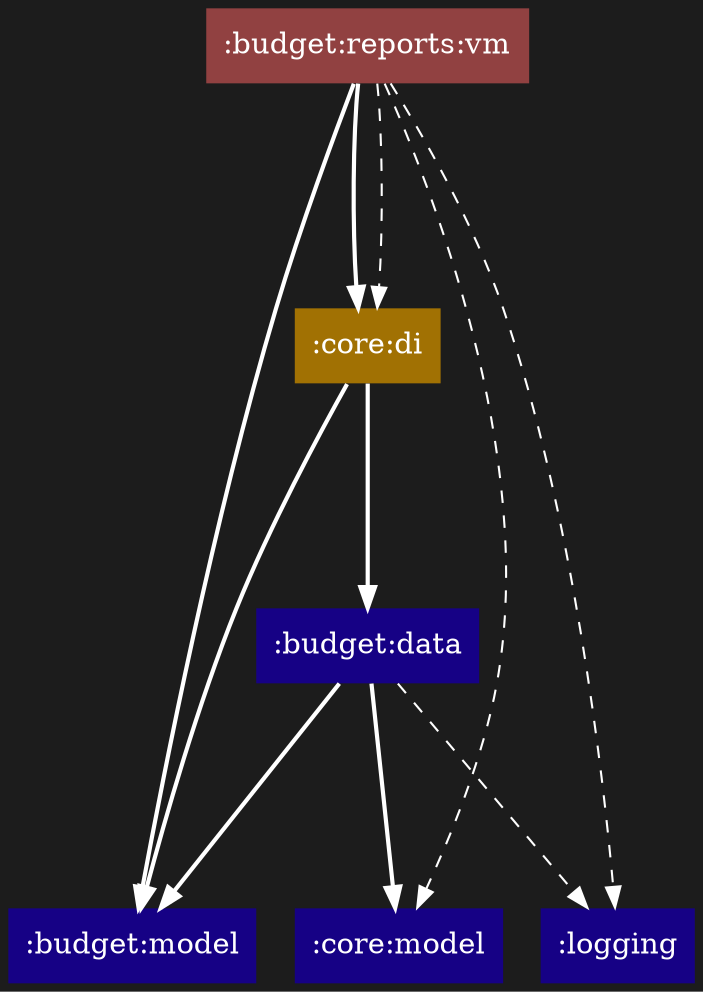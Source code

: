 digraph {
  edge [arrowhead="normal",color="white"]
  graph [layout="dot",bgcolor="#1c1c1c",rankdir="TB",ranksep="1.5"]
  node [shape="box",style="filled",fontcolor="white",color="transparent"]
  ":budget:data" [fillcolor="#160185"]
  ":budget:model" [fillcolor="#160185"]
  ":budget:reports:vm" [fillcolor="#914141"]
  ":core:di" [fillcolor="#a17103"]
  ":core:model" [fillcolor="#160185"]
  ":logging" [fillcolor="#160185"]
  ":budget:data" -> ":budget:model" [style="bold"]
  ":budget:data" -> ":core:model" [style="bold"]
  ":budget:data" -> ":logging" [style="dashed"]
  ":budget:reports:vm" -> ":budget:model" [style="bold"]
  ":budget:reports:vm" -> ":core:di" [style="bold"]
  ":budget:reports:vm" -> ":core:di" [style="dashed"]
  ":budget:reports:vm" -> ":core:model" [style="dashed"]
  ":budget:reports:vm" -> ":logging" [style="dashed"]
  ":core:di" -> ":budget:data" [style="bold"]
  ":core:di" -> ":budget:model" [style="bold"]
}
